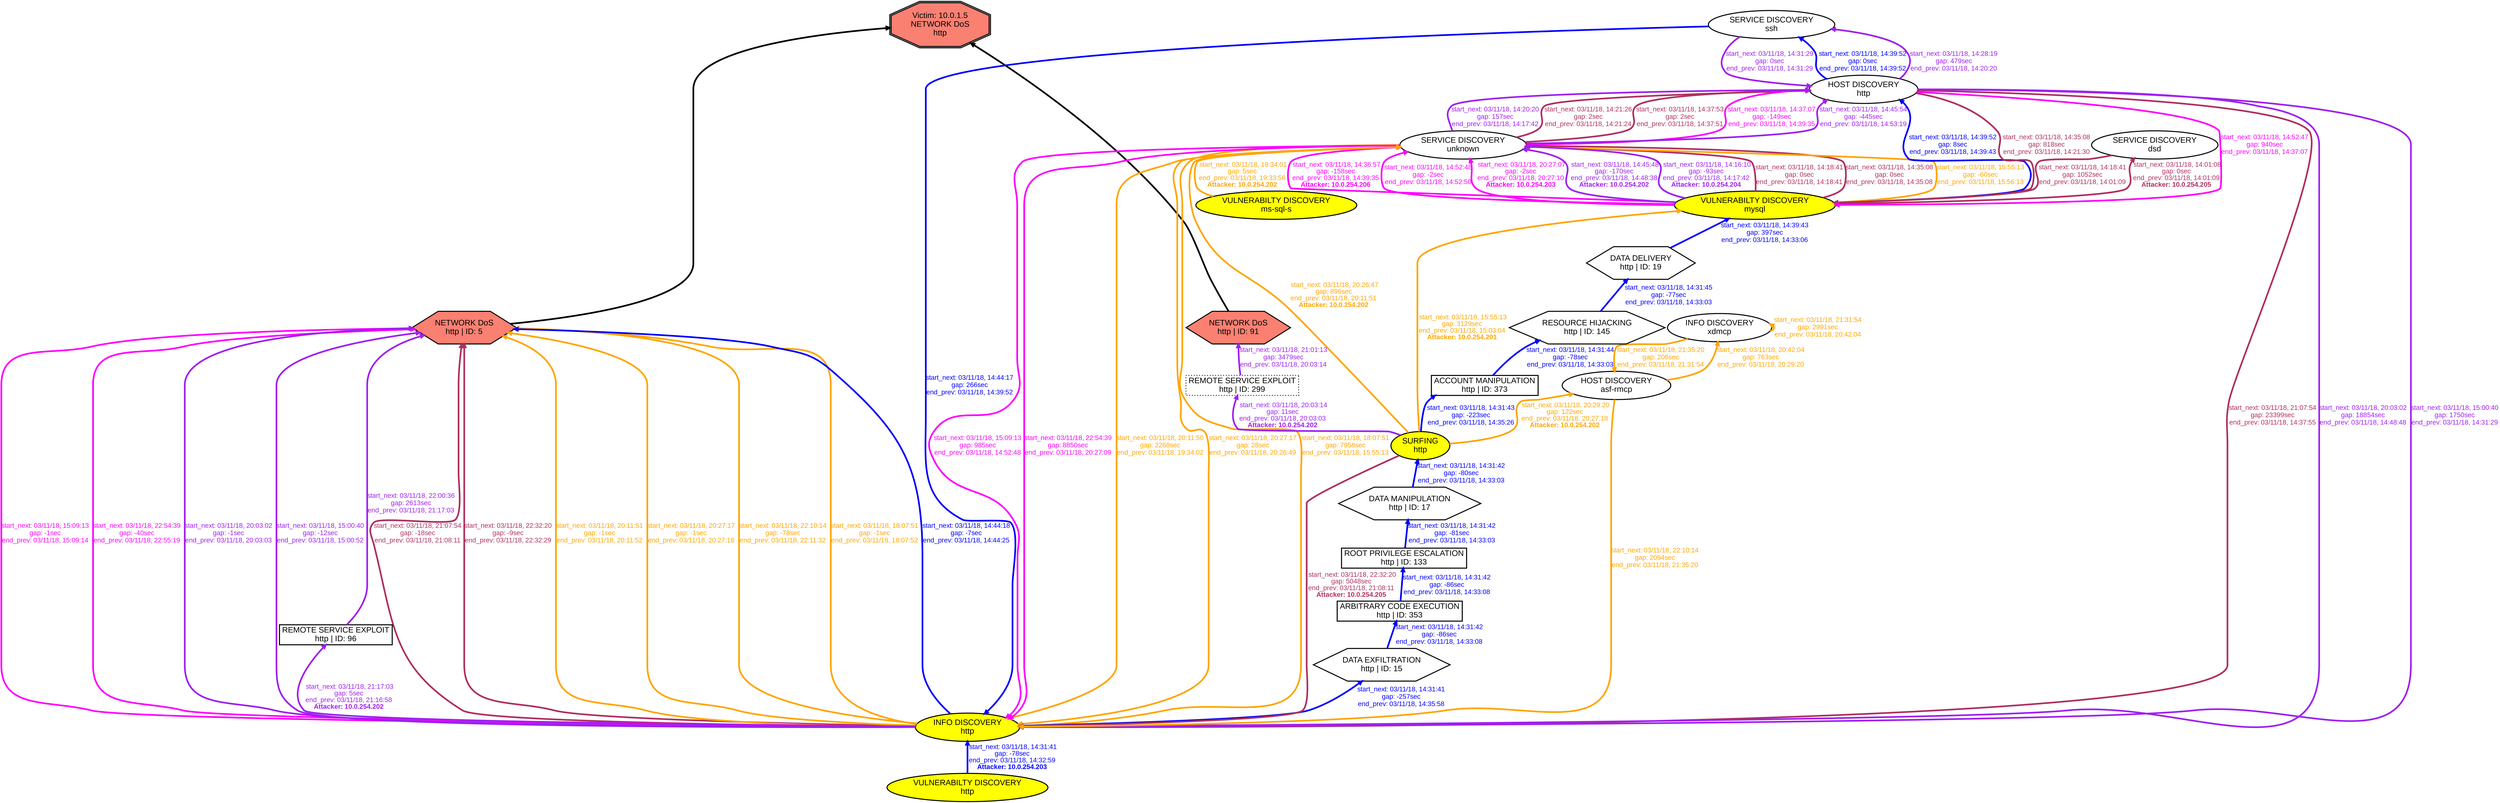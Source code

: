 digraph NETWORKDOShttp {
rankdir="BT"; 
 graph [ nodesep="0.1", ranksep="0.02"] 
 node [ fontname=Arial, fontsize=24,penwidth=3]; 
 edge [ fontname=Arial, fontsize=20,penwidth=5 ];
"Victim: 10.0.1.5
NETWORK DoS
http" [shape=doubleoctagon, style=filled, fillcolor=salmon];
{ rank = max; "Victim: 10.0.1.5
NETWORK DoS
http"}
"NETWORK DoS
http | ID: 91" -> "Victim: 10.0.1.5
NETWORK DoS
http"
"NETWORK DoS
http | ID: 91" [style=filled, fillcolor= salmon]
"NETWORK DoS
http | ID: 5" -> "Victim: 10.0.1.5
NETWORK DoS
http"
"NETWORK DoS
http | ID: 5" [style=filled, fillcolor= salmon]
{ rank=same; "NETWORK DoS
http | ID: 91" "NETWORK DoS
http | ID: 5"}
"VULNERABILTY DISCOVERY
mysql" [style=filled, fillcolor= yellow]
"VULNERABILTY DISCOVERY
mysql" -> "SERVICE DISCOVERY
dsd" [ color=maroon] [label=<<font color="maroon"> start_next: 03/11/18, 14:01:08<br/>gap: 0sec<br/>end_prev: 03/11/18, 14:01:09</font><br/><font color="maroon"><b>Attacker: 10.0.254.205</b></font>>]
"SERVICE DISCOVERY
dsd" -> "VULNERABILTY DISCOVERY
mysql" [ label="start_next: 03/11/18, 14:18:41
gap: 1052sec
end_prev: 03/11/18, 14:01:09"][ fontcolor="maroon" color=maroon]
"VULNERABILTY DISCOVERY
mysql" -> "SERVICE DISCOVERY
unknown" [ label="start_next: 03/11/18, 14:18:41
gap: 0sec
end_prev: 03/11/18, 14:18:41"][ fontcolor="maroon" color=maroon]
"SERVICE DISCOVERY
unknown" -> "HOST DISCOVERY
http" [ label="start_next: 03/11/18, 14:21:26
gap: 2sec
end_prev: 03/11/18, 14:21:24"][ fontcolor="maroon" color=maroon]
"HOST DISCOVERY
http" -> "VULNERABILTY DISCOVERY
mysql" [ label="start_next: 03/11/18, 14:35:08
gap: 818sec
end_prev: 03/11/18, 14:21:30"][ fontcolor="maroon" color=maroon]
"VULNERABILTY DISCOVERY
mysql" -> "SERVICE DISCOVERY
unknown" [ label="start_next: 03/11/18, 14:35:08
gap: 0sec
end_prev: 03/11/18, 14:35:08"][ fontcolor="maroon" color=maroon]
"SERVICE DISCOVERY
unknown" -> "HOST DISCOVERY
http" [ label="start_next: 03/11/18, 14:37:53
gap: 2sec
end_prev: 03/11/18, 14:37:51"][ fontcolor="maroon" color=maroon]
"HOST DISCOVERY
http" -> "INFO DISCOVERY
http" [ label="start_next: 03/11/18, 21:07:54
gap: 23399sec
end_prev: 03/11/18, 14:37:55"][ fontcolor="maroon" color=maroon]
"INFO DISCOVERY
http" -> "NETWORK DoS
http | ID: 5" [ label="start_next: 03/11/18, 21:07:54
gap: -18sec
end_prev: 03/11/18, 21:08:11"][ fontcolor="maroon" color=maroon]
"SURFING
http" [style=filled, fillcolor= yellow]
"SURFING
http" -> "INFO DISCOVERY
http" [ color=maroon] [label=<<font color="maroon"> start_next: 03/11/18, 22:32:20<br/>gap: 5048sec<br/>end_prev: 03/11/18, 21:08:11</font><br/><font color="maroon"><b>Attacker: 10.0.254.205</b></font>>]
"INFO DISCOVERY
http" -> "NETWORK DoS
http | ID: 5" [ label="start_next: 03/11/18, 22:32:20
gap: -9sec
end_prev: 03/11/18, 22:32:29"][ fontcolor="maroon" color=maroon]
"VULNERABILTY DISCOVERY
ms-sql-s" [style=filled, fillcolor= yellow]
"VULNERABILTY DISCOVERY
ms-sql-s" -> "SERVICE DISCOVERY
unknown" [ color=orange] [label=<<font color="orange"> start_next: 03/11/18, 19:34:01<br/>gap: 5sec<br/>end_prev: 03/11/18, 19:33:56</font><br/><font color="orange"><b>Attacker: 10.0.254.202</b></font>>]
"SERVICE DISCOVERY
unknown" -> "INFO DISCOVERY
http" [ label="start_next: 03/11/18, 20:11:50
gap: 2268sec
end_prev: 03/11/18, 19:34:02"][ fontcolor="orange" color=orange]
"INFO DISCOVERY
http" -> "NETWORK DoS
http | ID: 5" [ label="start_next: 03/11/18, 20:11:51
gap: -1sec
end_prev: 03/11/18, 20:11:52"][ fontcolor="orange" color=orange]
"SURFING
http" [style=filled, fillcolor= yellow]
"SURFING
http" -> "SERVICE DISCOVERY
unknown" [ color=orange] [label=<<font color="orange"> start_next: 03/11/18, 20:26:47<br/>gap: 896sec<br/>end_prev: 03/11/18, 20:11:51</font><br/><font color="orange"><b>Attacker: 10.0.254.202</b></font>>]
"SERVICE DISCOVERY
unknown" -> "INFO DISCOVERY
http" [ label="start_next: 03/11/18, 20:27:17
gap: 28sec
end_prev: 03/11/18, 20:26:49"][ fontcolor="orange" color=orange]
"INFO DISCOVERY
http" -> "NETWORK DoS
http | ID: 5" [ label="start_next: 03/11/18, 20:27:17
gap: -1sec
end_prev: 03/11/18, 20:27:18"][ fontcolor="orange" color=orange]
"SURFING
http" [style=filled, fillcolor= yellow]
"SURFING
http" -> "HOST DISCOVERY
asf-rmcp" [ color=orange] [label=<<font color="orange"> start_next: 03/11/18, 20:29:20<br/>gap: 122sec<br/>end_prev: 03/11/18, 20:27:18</font><br/><font color="orange"><b>Attacker: 10.0.254.202</b></font>>]
"HOST DISCOVERY
asf-rmcp" -> "INFO DISCOVERY
xdmcp" [ label="start_next: 03/11/18, 20:42:04
gap: 763sec
end_prev: 03/11/18, 20:29:20"][ fontcolor="orange" color=orange]
"INFO DISCOVERY
xdmcp" -> "INFO DISCOVERY
xdmcp" [ label="start_next: 03/11/18, 21:31:54
gap: 2991sec
end_prev: 03/11/18, 20:42:04"][ fontcolor="orange" color=orange]
"INFO DISCOVERY
xdmcp" -> "HOST DISCOVERY
asf-rmcp" [ label="start_next: 03/11/18, 21:35:20
gap: 206sec
end_prev: 03/11/18, 21:31:54"][ fontcolor="orange" color=orange]
"HOST DISCOVERY
asf-rmcp" -> "INFO DISCOVERY
http" [ label="start_next: 03/11/18, 22:10:14
gap: 2094sec
end_prev: 03/11/18, 21:35:20"][ fontcolor="orange" color=orange]
"INFO DISCOVERY
http" -> "NETWORK DoS
http | ID: 5" [ label="start_next: 03/11/18, 22:10:14
gap: -78sec
end_prev: 03/11/18, 22:11:32"][ fontcolor="orange" color=orange]
"SURFING
http" [style=filled, fillcolor= yellow]
"SURFING
http" -> "VULNERABILTY DISCOVERY
mysql" [ color=orange] [label=<<font color="orange"> start_next: 03/11/18, 15:55:13<br/>gap: 3129sec<br/>end_prev: 03/11/18, 15:03:04</font><br/><font color="orange"><b>Attacker: 10.0.254.201</b></font>>]
"VULNERABILTY DISCOVERY
mysql" -> "SERVICE DISCOVERY
unknown" [ label="start_next: 03/11/18, 15:55:13
gap: -60sec
end_prev: 03/11/18, 15:56:13"][ fontcolor="orange" color=orange]
"SERVICE DISCOVERY
unknown" -> "INFO DISCOVERY
http" [ label="start_next: 03/11/18, 18:07:51
gap: 7958sec
end_prev: 03/11/18, 15:55:13"][ fontcolor="orange" color=orange]
"INFO DISCOVERY
http" -> "NETWORK DoS
http | ID: 5" [ label="start_next: 03/11/18, 18:07:51
gap: -1sec
end_prev: 03/11/18, 18:07:52"][ fontcolor="orange" color=orange]
"VULNERABILTY DISCOVERY
http" [style=filled, fillcolor= yellow]
"VULNERABILTY DISCOVERY
http" -> "INFO DISCOVERY
http" [ color=blue] [label=<<font color="blue"> start_next: 03/11/18, 14:31:41<br/>gap: -78sec<br/>end_prev: 03/11/18, 14:32:59</font><br/><font color="blue"><b>Attacker: 10.0.254.203</b></font>>]
"INFO DISCOVERY
http" -> "DATA EXFILTRATION
http | ID: 15" [ label="start_next: 03/11/18, 14:31:41
gap: -257sec
end_prev: 03/11/18, 14:35:58"][ fontcolor="blue" color=blue]
"DATA EXFILTRATION
http | ID: 15" -> "ARBITRARY CODE EXECUTION
http | ID: 353" [ label="start_next: 03/11/18, 14:31:42
gap: -86sec
end_prev: 03/11/18, 14:33:08"][ fontcolor="blue" color=blue]
"ARBITRARY CODE EXECUTION
http | ID: 353" -> "ROOT PRIVILEGE ESCALATION
http | ID: 133" [ label="start_next: 03/11/18, 14:31:42
gap: -86sec
end_prev: 03/11/18, 14:33:08"][ fontcolor="blue" color=blue]
"ROOT PRIVILEGE ESCALATION
http | ID: 133" -> "DATA MANIPULATION
http | ID: 17" [ label="start_next: 03/11/18, 14:31:42
gap: -81sec
end_prev: 03/11/18, 14:33:03"][ fontcolor="blue" color=blue]
"DATA MANIPULATION
http | ID: 17" -> "SURFING
http" [ label="start_next: 03/11/18, 14:31:42
gap: -80sec
end_prev: 03/11/18, 14:33:03"][ fontcolor="blue" color=blue]
"SURFING
http" -> "ACCOUNT MANIPULATION
http | ID: 373" [ label="start_next: 03/11/18, 14:31:43
gap: -223sec
end_prev: 03/11/18, 14:35:26"][ fontcolor="blue" color=blue]
"ACCOUNT MANIPULATION
http | ID: 373" -> "RESOURCE HIJACKING
http | ID: 145" [ label="start_next: 03/11/18, 14:31:44
gap: -78sec
end_prev: 03/11/18, 14:33:03"][ fontcolor="blue" color=blue]
"RESOURCE HIJACKING
http | ID: 145" -> "DATA DELIVERY
http | ID: 19" [ label="start_next: 03/11/18, 14:31:45
gap: -77sec
end_prev: 03/11/18, 14:33:03"][ fontcolor="blue" color=blue]
"DATA DELIVERY
http | ID: 19" -> "VULNERABILTY DISCOVERY
mysql" [ label="start_next: 03/11/18, 14:39:43
gap: 397sec
end_prev: 03/11/18, 14:33:06"][ fontcolor="blue" color=blue]
"VULNERABILTY DISCOVERY
mysql" -> "HOST DISCOVERY
http" [ label="start_next: 03/11/18, 14:39:52
gap: 8sec
end_prev: 03/11/18, 14:39:43"][ fontcolor="blue" color=blue]
"HOST DISCOVERY
http" -> "SERVICE DISCOVERY
ssh" [ label="start_next: 03/11/18, 14:39:52
gap: 0sec
end_prev: 03/11/18, 14:39:52"][ fontcolor="blue" color=blue]
"SERVICE DISCOVERY
ssh" -> "INFO DISCOVERY
http" [ label="start_next: 03/11/18, 14:44:17
gap: 266sec
end_prev: 03/11/18, 14:39:52"][ fontcolor="blue" color=blue]
"INFO DISCOVERY
http" -> "NETWORK DoS
http | ID: 5" [ label="start_next: 03/11/18, 14:44:18
gap: -7sec
end_prev: 03/11/18, 14:44:25"][ fontcolor="blue" color=blue]
"VULNERABILTY DISCOVERY
mysql" [style=filled, fillcolor= yellow]
"VULNERABILTY DISCOVERY
mysql" -> "SERVICE DISCOVERY
unknown" [ color=magenta] [label=<<font color="magenta"> start_next: 03/11/18, 14:36:57<br/>gap: -158sec<br/>end_prev: 03/11/18, 14:39:35</font><br/><font color="magenta"><b>Attacker: 10.0.254.206</b></font>>]
"SERVICE DISCOVERY
unknown" -> "HOST DISCOVERY
http" [ label="start_next: 03/11/18, 14:37:07
gap: -149sec
end_prev: 03/11/18, 14:39:35"][ fontcolor="magenta" color=magenta]
"HOST DISCOVERY
http" -> "VULNERABILTY DISCOVERY
mysql" [ label="start_next: 03/11/18, 14:52:47
gap: 940sec
end_prev: 03/11/18, 14:37:07"][ fontcolor="magenta" color=magenta]
"VULNERABILTY DISCOVERY
mysql" -> "SERVICE DISCOVERY
unknown" [ label="start_next: 03/11/18, 14:52:48
gap: -2sec
end_prev: 03/11/18, 14:52:50"][ fontcolor="magenta" color=magenta]
"SERVICE DISCOVERY
unknown" -> "INFO DISCOVERY
http" [ label="start_next: 03/11/18, 15:09:13
gap: 985sec
end_prev: 03/11/18, 14:52:48"][ fontcolor="magenta" color=magenta]
"INFO DISCOVERY
http" -> "NETWORK DoS
http | ID: 5" [ label="start_next: 03/11/18, 15:09:13
gap: -1sec
end_prev: 03/11/18, 15:09:14"][ fontcolor="magenta" color=magenta]
"VULNERABILTY DISCOVERY
mysql" [style=filled, fillcolor= yellow]
"VULNERABILTY DISCOVERY
mysql" -> "SERVICE DISCOVERY
unknown" [ color=magenta] [label=<<font color="magenta"> start_next: 03/11/18, 20:27:07<br/>gap: -2sec<br/>end_prev: 03/11/18, 20:27:10</font><br/><font color="magenta"><b>Attacker: 10.0.254.203</b></font>>]
"SERVICE DISCOVERY
unknown" -> "INFO DISCOVERY
http" [ label="start_next: 03/11/18, 22:54:39
gap: 8850sec
end_prev: 03/11/18, 20:27:09"][ fontcolor="magenta" color=magenta]
"INFO DISCOVERY
http" -> "NETWORK DoS
http | ID: 5" [ label="start_next: 03/11/18, 22:54:39
gap: -40sec
end_prev: 03/11/18, 22:55:19"][ fontcolor="magenta" color=magenta]
"VULNERABILTY DISCOVERY
mysql" [style=filled, fillcolor= yellow]
"VULNERABILTY DISCOVERY
mysql" -> "SERVICE DISCOVERY
unknown" [ color=purple] [label=<<font color="purple"> start_next: 03/11/18, 14:45:48<br/>gap: -170sec<br/>end_prev: 03/11/18, 14:48:38</font><br/><font color="purple"><b>Attacker: 10.0.254.202</b></font>>]
"SERVICE DISCOVERY
unknown" -> "HOST DISCOVERY
http" [ label="start_next: 03/11/18, 14:45:54
gap: -445sec
end_prev: 03/11/18, 14:53:19"][ fontcolor="purple" color=purple]
"HOST DISCOVERY
http" -> "INFO DISCOVERY
http" [ label="start_next: 03/11/18, 20:03:02
gap: 18854sec
end_prev: 03/11/18, 14:48:48"][ fontcolor="purple" color=purple]
"INFO DISCOVERY
http" -> "NETWORK DoS
http | ID: 5" [ label="start_next: 03/11/18, 20:03:02
gap: -1sec
end_prev: 03/11/18, 20:03:03"][ fontcolor="purple" color=purple]
"SURFING
http" [style=filled, fillcolor= yellow]
"SURFING
http" -> "REMOTE SERVICE EXPLOIT
http | ID: 299" [ color=purple] [label=<<font color="purple"> start_next: 03/11/18, 20:03:14<br/>gap: 11sec<br/>end_prev: 03/11/18, 20:03:03</font><br/><font color="purple"><b>Attacker: 10.0.254.202</b></font>>]
"REMOTE SERVICE EXPLOIT
http | ID: 299" -> "NETWORK DoS
http | ID: 91" [ label="start_next: 03/11/18, 21:01:13
gap: 3479sec
end_prev: 03/11/18, 20:03:14"][ fontcolor="purple" color=purple]
"INFO DISCOVERY
http" [style=filled, fillcolor= yellow]
"INFO DISCOVERY
http" -> "REMOTE SERVICE EXPLOIT
http | ID: 96" [ color=purple] [label=<<font color="purple"> start_next: 03/11/18, 21:17:03<br/>gap: 5sec<br/>end_prev: 03/11/18, 21:16:58</font><br/><font color="purple"><b>Attacker: 10.0.254.202</b></font>>]
"REMOTE SERVICE EXPLOIT
http | ID: 96" -> "NETWORK DoS
http | ID: 5" [ label="start_next: 03/11/18, 22:00:36
gap: 2613sec
end_prev: 03/11/18, 21:17:03"][ fontcolor="purple" color=purple]
"VULNERABILTY DISCOVERY
mysql" [style=filled, fillcolor= yellow]
"VULNERABILTY DISCOVERY
mysql" -> "SERVICE DISCOVERY
unknown" [ color=purple] [label=<<font color="purple"> start_next: 03/11/18, 14:16:10<br/>gap: -93sec<br/>end_prev: 03/11/18, 14:17:42</font><br/><font color="purple"><b>Attacker: 10.0.254.204</b></font>>]
"SERVICE DISCOVERY
unknown" -> "HOST DISCOVERY
http" [ label="start_next: 03/11/18, 14:20:20
gap: 157sec
end_prev: 03/11/18, 14:17:42"][ fontcolor="purple" color=purple]
"HOST DISCOVERY
http" -> "SERVICE DISCOVERY
ssh" [ label="start_next: 03/11/18, 14:28:19
gap: 479sec
end_prev: 03/11/18, 14:20:20"][ fontcolor="purple" color=purple]
"SERVICE DISCOVERY
ssh" -> "HOST DISCOVERY
http" [ label="start_next: 03/11/18, 14:31:29
gap: 0sec
end_prev: 03/11/18, 14:31:29"][ fontcolor="purple" color=purple]
"HOST DISCOVERY
http" -> "INFO DISCOVERY
http" [ label="start_next: 03/11/18, 15:00:40
gap: 1750sec
end_prev: 03/11/18, 14:31:29"][ fontcolor="purple" color=purple]
"INFO DISCOVERY
http" -> "NETWORK DoS
http | ID: 5" [ label="start_next: 03/11/18, 15:00:40
gap: -12sec
end_prev: 03/11/18, 15:00:52"][ fontcolor="purple" color=purple]
"VULNERABILTY DISCOVERY
mysql" [shape=oval]
"VULNERABILTY DISCOVERY
mysql" [tooltip="ET SCAN Suspicious inbound to mySQL port 3306
ET SCAN Suspicious inbound to MSSQL port 1433
ET SCAN Suspicious inbound to PostgreSQL port 5432
ET SCAN Suspicious inbound to Oracle SQL port 1521
ET SCAN Suspicious inbound to mSQL port 4333"]
"SERVICE DISCOVERY
dsd" [shape=oval]
"SERVICE DISCOVERY
dsd" [tooltip="ET SCAN Potential VNC Scan 5900-5920
ET SCAN Potential VNC Scan 5800-5820"]
"SERVICE DISCOVERY
unknown" [shape=oval]
"SERVICE DISCOVERY
unknown" [tooltip="ET SCAN Potential VNC Scan 5800-5820
ET SCAN Potential SSH Scan
GPL ICMP_INFO PING *NIX
ET SCAN Potential VNC Scan 5900-5920
ET SCAN NMAP OS Detection Probe"]
"HOST DISCOVERY
http" [shape=oval]
"HOST DISCOVERY
http" [tooltip="ET SCAN Nmap Scripting Engine User-Agent Detected (Nmap Scripting Engine)
ET SCAN Possible Nmap User-Agent Observed"]
"INFO DISCOVERY
http" [shape=oval]
"INFO DISCOVERY
http" [tooltip="GPL WEB_SERVER viewcode access
GPL WEB_SERVER .htaccess access
GPL WEB_SERVER writeto.cnf access
GPL WEB_SERVER iisadmin access
ET WEB_SERVER PHP Easteregg Information-Disclosure (funny-logo)
ET WEB_SPECIFIC_APPS Request to Wordpress W3TC Plug-in dbcache Directory
GPL WEB_SERVER services.cnf access
ET WEB_SERVER PHP Easteregg Information-Disclosure (zend-logo)
GPL EXPLOIT unicode directory traversal attempt
ET WEB_SERVER Possible Attempt to Get SQL Server Version in URI using SELECT VERSION
ET WEB_SERVER PHP Easteregg Information-Disclosure (php-logo)
GPL WEB_SERVER service.cnf access
GPL EXPLOIT iisadmpwd attempt
ET WEB_SERVER PHP SESSION SuperGlobal in URI
GPL WEB_SERVER /~root access
GPL WEB_SERVER authors.pwd access
ET WEB_SERVER PHP ENV SuperGlobal in URI
GPL EXPLOIT .cnf access
GPL WEB_SERVER .htpasswd access
ET POLICY Proxy TRACE Request - inbound
GPL WEB_SERVER global.asa access
ET WEB_SERVER PHP SERVER SuperGlobal in URI
GPL EXPLOIT fpcount access
GPL WEB_SERVER globals.pl access
GPL WEB_SERVER 403 Forbidden
GPL WEB_SERVER service.pwd
GPL EXPLOIT ISAPI .idq attempt
ET WEB_SERVER PHP Easteregg Information-Disclosure (phpinfo)
GPL WEB_SERVER printenv access
GPL WEB_SERVER author.exe access
GPL EXPLOIT iissamples access
GPL EXPLOIT .htr access
ET WEB_SERVER PHP REQUEST SuperGlobal in URI"]
"NETWORK DoS
http | ID: 5" [shape=hexagon]
"NETWORK DoS
http | ID: 5" [tooltip="ET WEB_SERVER Possible Cherokee Web Server GET AUX Request Denial Of Service Attempt"]
"SURFING
http" [shape=oval]
"SURFING
http" [tooltip="ET WEB_SERVER WEB-PHP phpinfo access"]
"VULNERABILTY DISCOVERY
ms-sql-s" [shape=oval]
"VULNERABILTY DISCOVERY
ms-sql-s" [tooltip="ET SCAN Suspicious inbound to mySQL port 3306
ET SCAN Suspicious inbound to MSSQL port 1433
ET SCAN Suspicious inbound to PostgreSQL port 5432
ET SCAN Suspicious inbound to Oracle SQL port 1521
ET SCAN Suspicious inbound to mSQL port 4333"]
"HOST DISCOVERY
asf-rmcp" [shape=oval]
"HOST DISCOVERY
asf-rmcp" [tooltip="ETPRO SCAN IPMI Get Authentication Request (null seq number - null sessionID)"]
"INFO DISCOVERY
xdmcp" [shape=oval]
"INFO DISCOVERY
xdmcp" [tooltip="GPL RPC xdmcp info query"]
"VULNERABILTY DISCOVERY
http" [shape=oval]
"VULNERABILTY DISCOVERY
http" [tooltip="ET SCAN Nikto Web App Scan in Progress"]
"DATA EXFILTRATION
http | ID: 15" [shape=hexagon]
"DATA EXFILTRATION
http | ID: 15" [tooltip="GPL WEB_SERVER Tomcat server snoop access
GPL EXPLOIT ISAPI .ida access
GPL EXPLOIT /msadc/samples/ access
ET WEB_SERVER ColdFusion componentutils access
ET WEB_SERVER /system32/ in Uri - Possible Protected Directory Access Attempt
ET WEB_SPECIFIC_APPS PHP-CGI query string parameter vulnerability
ET WEB_SERVER Possible XXE SYSTEM ENTITY in POST BODY.
ET WEB_SERVER /etc/shadow Detected in URI
GPL EXPLOIT ISAPI .idq access"]
"ARBITRARY CODE EXECUTION
http | ID: 353" [shape=box]
"ARBITRARY CODE EXECUTION
http | ID: 353" [tooltip="ET CURRENT_EVENTS QNAP Shellshock CVE-2014-6271
ET WEB_SPECIFIC_APPS DesktopOnNet don3_requiem.php app_path Parameter Remote File Inclusion
ET WEB_SPECIFIC_APPS Horde type Parameter Local File Inclusion Attempt
ET WEB_SPECIFIC_APPS KR-Web krgourl.php DOCUMENT_ROOT Parameter Remote File Inclusion Attempt
ET WEB_SERVER Possible CVE-2014-6271 Attempt in Headers
ET WEB_SPECIFIC_APPS BASE base_stat_common.php remote file include
ET WEB_SPECIFIC_APPS Golem Gaming Portal root_path Parameter Remote File inclusion Attempt
ET WEB_SPECIFIC_APPS Joomla swMenuPro ImageManager.php Remote File Inclusion Attempt
ET WEB_SPECIFIC_APPS FormMailer formmailer.admin.inc.php BASE_DIR Parameter Remote File Inclusion Attempt
ET WEB_SPECIFIC_APPS AjaxPortal di.php pathtoserverdata Parameter Remote File Inclusion Attempt
ET WEB_SERVER cmd.exe In URI - Possible Command Execution Attempt
ET WEB_SPECIFIC_APPS KingCMS menu.php CONFIG Parameter Remote File Inclusion
ETPRO WEB_SPECIFIC_APPS PHPMoAdmin RCE Attempt
ET WEB_SERVER Exploit Suspected PHP Injection Attack (cmd=)
ET WEB_SPECIFIC_APPS Achievo debugger.php config_atkroot parameter Remote File Inclusion Attempt
ET WEB_SERVER Possible CVE-2014-6271 Attempt
ET WEB_SPECIFIC_APPS Joomla Dada Mail Manager Component config.dadamail.php GLOBALS Parameter Remote File Inclusion
ET WEB_SPECIFIC_APPS WEB-PHP RCE PHPBB 2004-1315
ET WEB_SPECIFIC_APPS DesktopOnNet frontpage.php app_path Parameter Remote File Inclusion
ET WEB_SPECIFIC_APPS Joomla AjaxChat Component ajcuser.php GLOBALS Parameter Remote File Inclusion Attempt"]
"ROOT PRIVILEGE ESCALATION
http | ID: 133" [shape=box]
"ROOT PRIVILEGE ESCALATION
http | ID: 133" [tooltip="ET WEB_SERVER ColdFusion administrator access
ETPRO WEB_SPECIFIC_APPS ipTIME firmware < 9.58 RCE
GPL EXPLOIT administrators.pwd access
GPL EXPLOIT CodeRed v2 root.exe access"]
"DATA MANIPULATION
http | ID: 17" [shape=hexagon]
"DATA MANIPULATION
http | ID: 17" [tooltip="ET WEB_SERVER Possible SQL Injection Attempt SELECT FROM
ET WEB_SERVER MYSQL SELECT CONCAT SQL Injection Attempt
ET WEB_SERVER Possible SQL Injection Attempt UNION SELECT"]
"ACCOUNT MANIPULATION
http | ID: 373" [shape=box]
"ACCOUNT MANIPULATION
http | ID: 373" [tooltip="GPL EXPLOIT /iisadmpwd/aexp2.htr access
ET WEB_SERVER SELECT USER SQL Injection Attempt in URI"]
"RESOURCE HIJACKING
http | ID: 145" [shape=hexagon]
"RESOURCE HIJACKING
http | ID: 145" [tooltip="GPL WEB_SERVER Oracle Java Process Manager access"]
"DATA DELIVERY
http | ID: 19" [shape=hexagon]
"DATA DELIVERY
http | ID: 19" [tooltip="ET WEB_SPECIFIC_APPS PHP-Paid4Mail RFI attempt 
ET WEB_SPECIFIC_APPS Possible eFront database.php Remote File Inclusion Attempt
ET WEB_SPECIFIC_APPS MAXcms fm_includes_special Parameter Remote File Inclusion Attempt
ET WEB_SPECIFIC_APPS PHP Aardvark Topsites PHP CONFIG PATH Remote File Include Attempt
ET WEB_SPECIFIC_APPS Possible Mambo/Joomla! com_koesubmit Component 'koesubmit.php' Remote File Inclusion Attempt
ET WEB_SPECIFIC_APPS SERWeb load_lang.php configdir Parameter Remote File Inclusion
ET WEB_SPECIFIC_APPS TECHNOTE shop_this_skin_path Parameter Remote File Inclusion
ET WEB_SPECIFIC_APPS p-Table for WordPress wptable-tinymce.php ABSPATH Parameter RFI Attempt
ET WEB_SPECIFIC_APPS ProjectButler RFI attempt 
ET WEB_SPECIFIC_APPS PHPOF DB_AdoDB.Class.PHP PHPOF_INCLUDE_PATH parameter Remote File Inclusion
ET WEB_SPECIFIC_APPS SAPID get_infochannel.inc.php Remote File inclusion Attempt
ET WEB_SPECIFIC_APPS Joomla Onguma Time Sheet Component onguma.class.php mosConfig_absolute_path Parameter Remote File Inclusion
ET WEB_SPECIFIC_APPS phptraverse mp3_id.php GLOBALS Parameter Remote File Inclusion Attempt
ET WEB_SPECIFIC_APPS Sisplet CMS komentar.php site_path Parameter Remote File Inclusion Attempt
ET WEB_SPECIFIC_APPS SERWeb main_prepend.php functionsdir Parameter Remote File Inclusion
ET WEB_SPECIFIC_APPS Mambo Component com_smf smf.php Remote File Inclusion Attempt
ET WEB_SPECIFIC_APPS OpenX phpAdsNew phpAds_geoPlugin Parameter Remote File Inclusion Attempt
ET WEB_SPECIFIC_APPS Enthusiast path parameter Remote File Inclusion
ET WEB_SPECIFIC_APPS ProdLer prodler.class.php sPath Parameter Remote File Inclusion Attempt
ET WEB_SPECIFIC_APPS PHP Classifieds class.phpmailer.php lang_path Parameter Remote File Inclusion Attempt
ET WEB_SPECIFIC_APPS Joomla Simple RSS Reader admin.rssreader.php mosConfig_live_site Parameter Remote File Inclusion
ET WEB_SPECIFIC_APPS Possible OpenSiteAdmin pageHeader.php Remote File Inclusion Attempt
ET WEB_SPECIFIC_APPS phpSkelSite theme parameter remote file inclusion
ET WEB_SPECIFIC_APPS PointComma pctemplate.php pcConfig Parameter Remote File Inclusion Attempt
ET WEB_SPECIFIC_APPS phPortal gunaysoft.php icerikyolu Parameter Remote File Inclusion
ET WEB_SPECIFIC_APPS OBOphiX fonctions_racine.php chemin_lib parameter Remote File Inclusion Attempt
ET WEB_SPECIFIC_APPS PHP phpMyAgenda rootagenda Remote File Include Attempt
ET WEB_SPECIFIC_APPS Ve-EDIT edit_htmlarea.php highlighter Parameter Remote File Inclusion
ET WEB_SPECIFIC_APPS MODx CMS snippet.reflect.php reflect_base Remote File Inclusion
ET WEB_SPECIFIC_APPS phPortal gunaysoft.php sayfaid Parameter Remote File Inclusion
ET WEB_SPECIFIC_APPS YapBB class_yapbbcooker.php cfgIncludeDirectory Parameter Remote File Inclusion"]
"SERVICE DISCOVERY
ssh" [shape=oval]
"SERVICE DISCOVERY
ssh" [tooltip="ET SCAN Potential SSH Scan"]
"REMOTE SERVICE EXPLOIT
http | ID: 299" [style="dotted", shape=box]
"REMOTE SERVICE EXPLOIT
http | ID: 299" [tooltip="ET WEB_SERVER Script tag in URI Possible Cross Site Scripting Attempt"]
"NETWORK DoS
http | ID: 91" [shape=hexagon]
"NETWORK DoS
http | ID: 91" [tooltip="ET WEB_SERVER Possible Cherokee Web Server GET AUX Request Denial Of Service Attempt"]
"REMOTE SERVICE EXPLOIT
http | ID: 96" [shape=box]
"REMOTE SERVICE EXPLOIT
http | ID: 96" [tooltip="ET WEB_SERVER Script tag in URI Possible Cross Site Scripting Attempt"]
}
